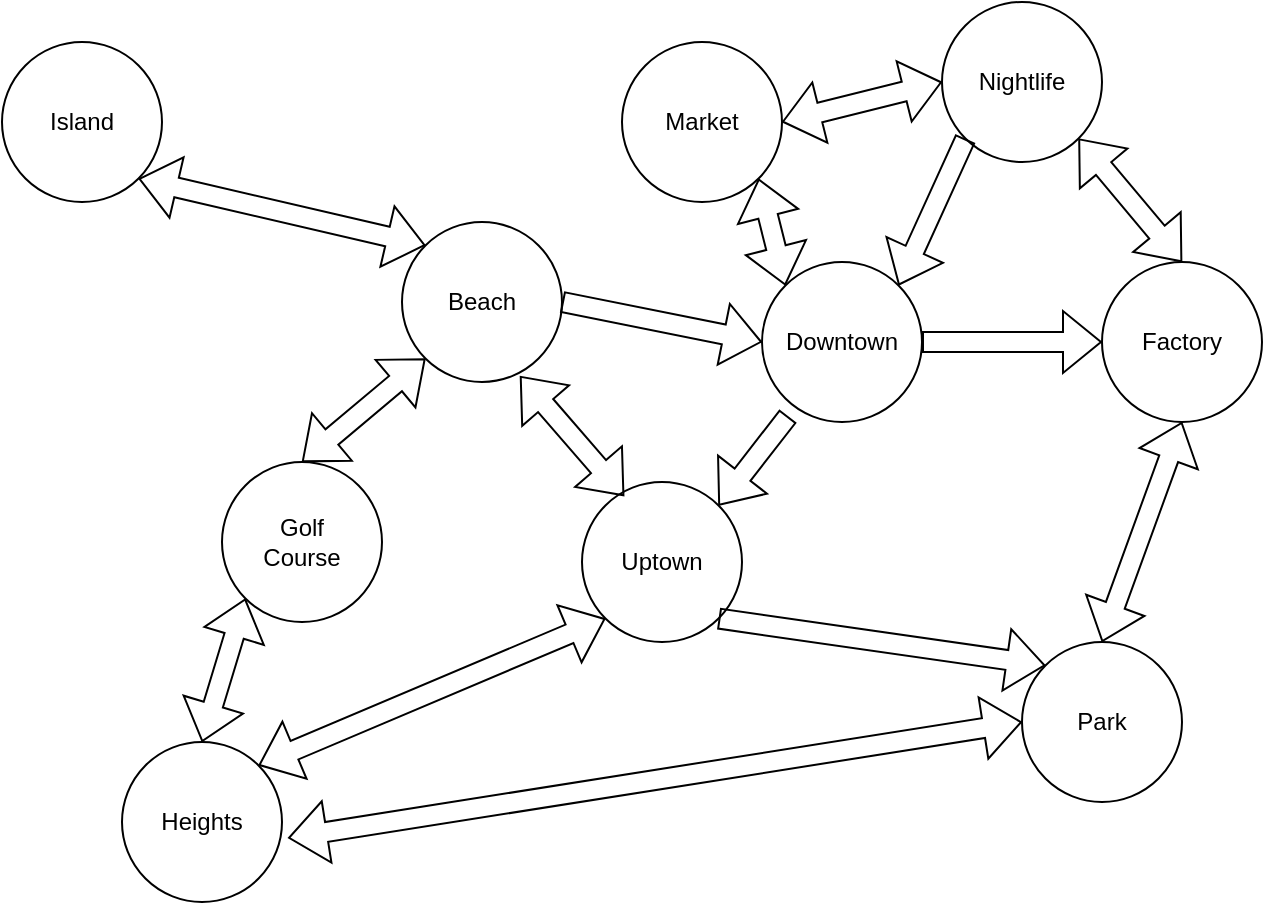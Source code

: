 <mxfile version="24.0.1" type="github">
  <diagram name="Page-1" id="qoFEA7m9kNiOp3gH3UAa">
    <mxGraphModel dx="794" dy="1515" grid="1" gridSize="10" guides="1" tooltips="1" connect="1" arrows="1" fold="1" page="1" pageScale="1" pageWidth="850" pageHeight="1100" math="0" shadow="0">
      <root>
        <mxCell id="0" />
        <mxCell id="1" parent="0" />
        <mxCell id="0jQlSGtkFDap45nxDHyu-1" value="" style="ellipse;whiteSpace=wrap;html=1;aspect=fixed;" vertex="1" parent="1">
          <mxGeometry x="210" y="100" width="80" height="80" as="geometry" />
        </mxCell>
        <mxCell id="0jQlSGtkFDap45nxDHyu-2" value="" style="ellipse;whiteSpace=wrap;html=1;aspect=fixed;" vertex="1" parent="1">
          <mxGeometry x="320" y="10" width="80" height="80" as="geometry" />
        </mxCell>
        <mxCell id="0jQlSGtkFDap45nxDHyu-3" value="" style="ellipse;whiteSpace=wrap;html=1;aspect=fixed;" vertex="1" parent="1">
          <mxGeometry x="10" y="10" width="80" height="80" as="geometry" />
        </mxCell>
        <mxCell id="0jQlSGtkFDap45nxDHyu-4" value="" style="ellipse;whiteSpace=wrap;html=1;aspect=fixed;" vertex="1" parent="1">
          <mxGeometry x="390" y="120" width="80" height="80" as="geometry" />
        </mxCell>
        <mxCell id="0jQlSGtkFDap45nxDHyu-5" value="" style="ellipse;whiteSpace=wrap;html=1;aspect=fixed;" vertex="1" parent="1">
          <mxGeometry x="480" y="-10" width="80" height="80" as="geometry" />
        </mxCell>
        <mxCell id="0jQlSGtkFDap45nxDHyu-6" value="" style="ellipse;whiteSpace=wrap;html=1;aspect=fixed;" vertex="1" parent="1">
          <mxGeometry x="560" y="120" width="80" height="80" as="geometry" />
        </mxCell>
        <mxCell id="0jQlSGtkFDap45nxDHyu-7" value="" style="ellipse;whiteSpace=wrap;html=1;aspect=fixed;" vertex="1" parent="1">
          <mxGeometry x="120" y="220" width="80" height="80" as="geometry" />
        </mxCell>
        <mxCell id="0jQlSGtkFDap45nxDHyu-8" value="" style="ellipse;whiteSpace=wrap;html=1;aspect=fixed;" vertex="1" parent="1">
          <mxGeometry x="70" y="360" width="80" height="80" as="geometry" />
        </mxCell>
        <mxCell id="0jQlSGtkFDap45nxDHyu-9" value="" style="ellipse;whiteSpace=wrap;html=1;aspect=fixed;" vertex="1" parent="1">
          <mxGeometry x="300" y="230" width="80" height="80" as="geometry" />
        </mxCell>
        <mxCell id="0jQlSGtkFDap45nxDHyu-10" value="" style="ellipse;whiteSpace=wrap;html=1;aspect=fixed;" vertex="1" parent="1">
          <mxGeometry x="520" y="310" width="80" height="80" as="geometry" />
        </mxCell>
        <mxCell id="0jQlSGtkFDap45nxDHyu-13" value="" style="shape=flexArrow;endArrow=classic;startArrow=classic;html=1;rounded=0;entryX=0.738;entryY=0.963;entryDx=0;entryDy=0;entryPerimeter=0;exitX=0.263;exitY=0.088;exitDx=0;exitDy=0;exitPerimeter=0;" edge="1" parent="1" source="0jQlSGtkFDap45nxDHyu-9" target="0jQlSGtkFDap45nxDHyu-1">
          <mxGeometry width="100" height="100" relative="1" as="geometry">
            <mxPoint x="360" y="270" as="sourcePoint" />
            <mxPoint x="460" y="170" as="targetPoint" />
          </mxGeometry>
        </mxCell>
        <mxCell id="0jQlSGtkFDap45nxDHyu-14" value="" style="shape=flexArrow;endArrow=classic;startArrow=classic;html=1;rounded=0;entryX=0;entryY=1;entryDx=0;entryDy=0;exitX=0.5;exitY=0;exitDx=0;exitDy=0;" edge="1" parent="1" source="0jQlSGtkFDap45nxDHyu-8" target="0jQlSGtkFDap45nxDHyu-7">
          <mxGeometry width="100" height="100" relative="1" as="geometry">
            <mxPoint x="360" y="270" as="sourcePoint" />
            <mxPoint x="460" y="170" as="targetPoint" />
          </mxGeometry>
        </mxCell>
        <mxCell id="0jQlSGtkFDap45nxDHyu-15" value="" style="shape=flexArrow;endArrow=classic;startArrow=classic;html=1;rounded=0;entryX=1;entryY=0;entryDx=0;entryDy=0;exitX=0;exitY=1;exitDx=0;exitDy=0;" edge="1" parent="1" source="0jQlSGtkFDap45nxDHyu-9" target="0jQlSGtkFDap45nxDHyu-8">
          <mxGeometry width="100" height="100" relative="1" as="geometry">
            <mxPoint x="360" y="270" as="sourcePoint" />
            <mxPoint x="460" y="170" as="targetPoint" />
          </mxGeometry>
        </mxCell>
        <mxCell id="0jQlSGtkFDap45nxDHyu-16" value="" style="shape=flexArrow;endArrow=classic;startArrow=classic;html=1;rounded=0;entryX=0;entryY=1;entryDx=0;entryDy=0;exitX=0.5;exitY=0;exitDx=0;exitDy=0;" edge="1" parent="1" source="0jQlSGtkFDap45nxDHyu-7" target="0jQlSGtkFDap45nxDHyu-1">
          <mxGeometry width="100" height="100" relative="1" as="geometry">
            <mxPoint x="360" y="270" as="sourcePoint" />
            <mxPoint x="460" y="170" as="targetPoint" />
          </mxGeometry>
        </mxCell>
        <mxCell id="0jQlSGtkFDap45nxDHyu-17" value="" style="shape=flexArrow;endArrow=classic;startArrow=classic;html=1;rounded=0;entryX=0;entryY=0;entryDx=0;entryDy=0;exitX=1;exitY=1;exitDx=0;exitDy=0;" edge="1" parent="1" source="0jQlSGtkFDap45nxDHyu-3" target="0jQlSGtkFDap45nxDHyu-1">
          <mxGeometry width="100" height="100" relative="1" as="geometry">
            <mxPoint x="360" y="270" as="sourcePoint" />
            <mxPoint x="460" y="170" as="targetPoint" />
          </mxGeometry>
        </mxCell>
        <mxCell id="0jQlSGtkFDap45nxDHyu-18" value="" style="shape=flexArrow;endArrow=classic;startArrow=classic;html=1;rounded=0;exitX=1.038;exitY=0.6;exitDx=0;exitDy=0;entryX=0;entryY=0.5;entryDx=0;entryDy=0;exitPerimeter=0;" edge="1" parent="1" source="0jQlSGtkFDap45nxDHyu-8" target="0jQlSGtkFDap45nxDHyu-10">
          <mxGeometry width="100" height="100" relative="1" as="geometry">
            <mxPoint x="360" y="270" as="sourcePoint" />
            <mxPoint x="460" y="170" as="targetPoint" />
          </mxGeometry>
        </mxCell>
        <mxCell id="0jQlSGtkFDap45nxDHyu-19" value="" style="shape=flexArrow;endArrow=classic;startArrow=classic;html=1;rounded=0;entryX=0.5;entryY=1;entryDx=0;entryDy=0;exitX=0.5;exitY=0;exitDx=0;exitDy=0;" edge="1" parent="1" source="0jQlSGtkFDap45nxDHyu-10" target="0jQlSGtkFDap45nxDHyu-6">
          <mxGeometry width="100" height="100" relative="1" as="geometry">
            <mxPoint x="360" y="270" as="sourcePoint" />
            <mxPoint x="460" y="170" as="targetPoint" />
          </mxGeometry>
        </mxCell>
        <mxCell id="0jQlSGtkFDap45nxDHyu-22" value="" style="shape=flexArrow;endArrow=classic;startArrow=classic;html=1;rounded=0;entryX=0;entryY=0;entryDx=0;entryDy=0;exitX=1;exitY=1;exitDx=0;exitDy=0;" edge="1" parent="1" source="0jQlSGtkFDap45nxDHyu-2" target="0jQlSGtkFDap45nxDHyu-4">
          <mxGeometry width="100" height="100" relative="1" as="geometry">
            <mxPoint x="360" y="270" as="sourcePoint" />
            <mxPoint x="460" y="170" as="targetPoint" />
          </mxGeometry>
        </mxCell>
        <mxCell id="0jQlSGtkFDap45nxDHyu-23" value="" style="shape=flexArrow;endArrow=classic;startArrow=classic;html=1;rounded=0;exitX=0.5;exitY=0;exitDx=0;exitDy=0;entryX=1;entryY=1;entryDx=0;entryDy=0;" edge="1" parent="1" source="0jQlSGtkFDap45nxDHyu-6" target="0jQlSGtkFDap45nxDHyu-5">
          <mxGeometry width="100" height="100" relative="1" as="geometry">
            <mxPoint x="360" y="270" as="sourcePoint" />
            <mxPoint x="460" y="170" as="targetPoint" />
          </mxGeometry>
        </mxCell>
        <mxCell id="0jQlSGtkFDap45nxDHyu-25" value="" style="shape=flexArrow;endArrow=classic;startArrow=classic;html=1;rounded=0;entryX=1;entryY=0.5;entryDx=0;entryDy=0;exitX=0;exitY=0.5;exitDx=0;exitDy=0;" edge="1" parent="1" source="0jQlSGtkFDap45nxDHyu-5" target="0jQlSGtkFDap45nxDHyu-2">
          <mxGeometry width="100" height="100" relative="1" as="geometry">
            <mxPoint x="290" y="240" as="sourcePoint" />
            <mxPoint x="390" y="140" as="targetPoint" />
          </mxGeometry>
        </mxCell>
        <mxCell id="0jQlSGtkFDap45nxDHyu-26" value="" style="shape=flexArrow;endArrow=classic;html=1;rounded=0;exitX=1;exitY=0.5;exitDx=0;exitDy=0;entryX=0;entryY=0.5;entryDx=0;entryDy=0;" edge="1" parent="1" source="0jQlSGtkFDap45nxDHyu-4" target="0jQlSGtkFDap45nxDHyu-6">
          <mxGeometry width="50" height="50" relative="1" as="geometry">
            <mxPoint x="220" y="220" as="sourcePoint" />
            <mxPoint x="270" y="170" as="targetPoint" />
          </mxGeometry>
        </mxCell>
        <mxCell id="0jQlSGtkFDap45nxDHyu-27" value="" style="shape=flexArrow;endArrow=classic;html=1;rounded=0;entryX=1;entryY=0;entryDx=0;entryDy=0;exitX=0;exitY=1;exitDx=0;exitDy=0;" edge="1" parent="1" source="0jQlSGtkFDap45nxDHyu-5" target="0jQlSGtkFDap45nxDHyu-4">
          <mxGeometry width="50" height="50" relative="1" as="geometry">
            <mxPoint x="220" y="220" as="sourcePoint" />
            <mxPoint x="270" y="170" as="targetPoint" />
          </mxGeometry>
        </mxCell>
        <mxCell id="0jQlSGtkFDap45nxDHyu-28" value="" style="shape=flexArrow;endArrow=classic;html=1;rounded=0;entryX=0;entryY=0.5;entryDx=0;entryDy=0;exitX=1;exitY=0.5;exitDx=0;exitDy=0;" edge="1" parent="1" source="0jQlSGtkFDap45nxDHyu-1" target="0jQlSGtkFDap45nxDHyu-4">
          <mxGeometry width="50" height="50" relative="1" as="geometry">
            <mxPoint x="220" y="220" as="sourcePoint" />
            <mxPoint x="270" y="170" as="targetPoint" />
          </mxGeometry>
        </mxCell>
        <mxCell id="0jQlSGtkFDap45nxDHyu-29" value="" style="shape=flexArrow;endArrow=classic;html=1;rounded=0;entryX=1;entryY=0;entryDx=0;entryDy=0;exitX=0.163;exitY=0.963;exitDx=0;exitDy=0;exitPerimeter=0;" edge="1" parent="1" source="0jQlSGtkFDap45nxDHyu-4" target="0jQlSGtkFDap45nxDHyu-9">
          <mxGeometry width="50" height="50" relative="1" as="geometry">
            <mxPoint x="410" y="190" as="sourcePoint" />
            <mxPoint x="270" y="170" as="targetPoint" />
          </mxGeometry>
        </mxCell>
        <mxCell id="0jQlSGtkFDap45nxDHyu-30" value="Downtown" style="text;html=1;align=center;verticalAlign=middle;whiteSpace=wrap;rounded=0;" vertex="1" parent="1">
          <mxGeometry x="400" y="145" width="60" height="30" as="geometry" />
        </mxCell>
        <mxCell id="0jQlSGtkFDap45nxDHyu-31" value="Island" style="text;html=1;align=center;verticalAlign=middle;whiteSpace=wrap;rounded=0;" vertex="1" parent="1">
          <mxGeometry x="20" y="35" width="60" height="30" as="geometry" />
        </mxCell>
        <mxCell id="0jQlSGtkFDap45nxDHyu-32" value="Uptown" style="text;html=1;align=center;verticalAlign=middle;whiteSpace=wrap;rounded=0;" vertex="1" parent="1">
          <mxGeometry x="310" y="255" width="60" height="30" as="geometry" />
        </mxCell>
        <mxCell id="0jQlSGtkFDap45nxDHyu-33" value="Beach" style="text;html=1;align=center;verticalAlign=middle;whiteSpace=wrap;rounded=0;" vertex="1" parent="1">
          <mxGeometry x="220" y="125" width="60" height="30" as="geometry" />
        </mxCell>
        <mxCell id="0jQlSGtkFDap45nxDHyu-34" value="Heights" style="text;html=1;align=center;verticalAlign=middle;whiteSpace=wrap;rounded=0;" vertex="1" parent="1">
          <mxGeometry x="80" y="385" width="60" height="30" as="geometry" />
        </mxCell>
        <mxCell id="0jQlSGtkFDap45nxDHyu-35" value="Park" style="text;html=1;align=center;verticalAlign=middle;whiteSpace=wrap;rounded=0;" vertex="1" parent="1">
          <mxGeometry x="530" y="335" width="60" height="30" as="geometry" />
        </mxCell>
        <mxCell id="0jQlSGtkFDap45nxDHyu-36" value="Golf Course" style="text;html=1;align=center;verticalAlign=middle;whiteSpace=wrap;rounded=0;" vertex="1" parent="1">
          <mxGeometry x="130" y="245" width="60" height="30" as="geometry" />
        </mxCell>
        <mxCell id="0jQlSGtkFDap45nxDHyu-37" value="Market" style="text;html=1;align=center;verticalAlign=middle;whiteSpace=wrap;rounded=0;" vertex="1" parent="1">
          <mxGeometry x="330" y="35" width="60" height="30" as="geometry" />
        </mxCell>
        <mxCell id="0jQlSGtkFDap45nxDHyu-38" value="Factory" style="text;html=1;align=center;verticalAlign=middle;whiteSpace=wrap;rounded=0;" vertex="1" parent="1">
          <mxGeometry x="570" y="145" width="60" height="30" as="geometry" />
        </mxCell>
        <mxCell id="0jQlSGtkFDap45nxDHyu-39" value="Nightlife" style="text;html=1;align=center;verticalAlign=middle;whiteSpace=wrap;rounded=0;" vertex="1" parent="1">
          <mxGeometry x="490" y="15" width="60" height="30" as="geometry" />
        </mxCell>
        <mxCell id="0jQlSGtkFDap45nxDHyu-40" value="" style="shape=flexArrow;endArrow=classic;html=1;rounded=0;exitX=1;exitY=1;exitDx=0;exitDy=0;entryX=0;entryY=0;entryDx=0;entryDy=0;" edge="1" parent="1" source="0jQlSGtkFDap45nxDHyu-9" target="0jQlSGtkFDap45nxDHyu-10">
          <mxGeometry width="50" height="50" relative="1" as="geometry">
            <mxPoint x="250" y="250" as="sourcePoint" />
            <mxPoint x="300" y="200" as="targetPoint" />
          </mxGeometry>
        </mxCell>
      </root>
    </mxGraphModel>
  </diagram>
</mxfile>
